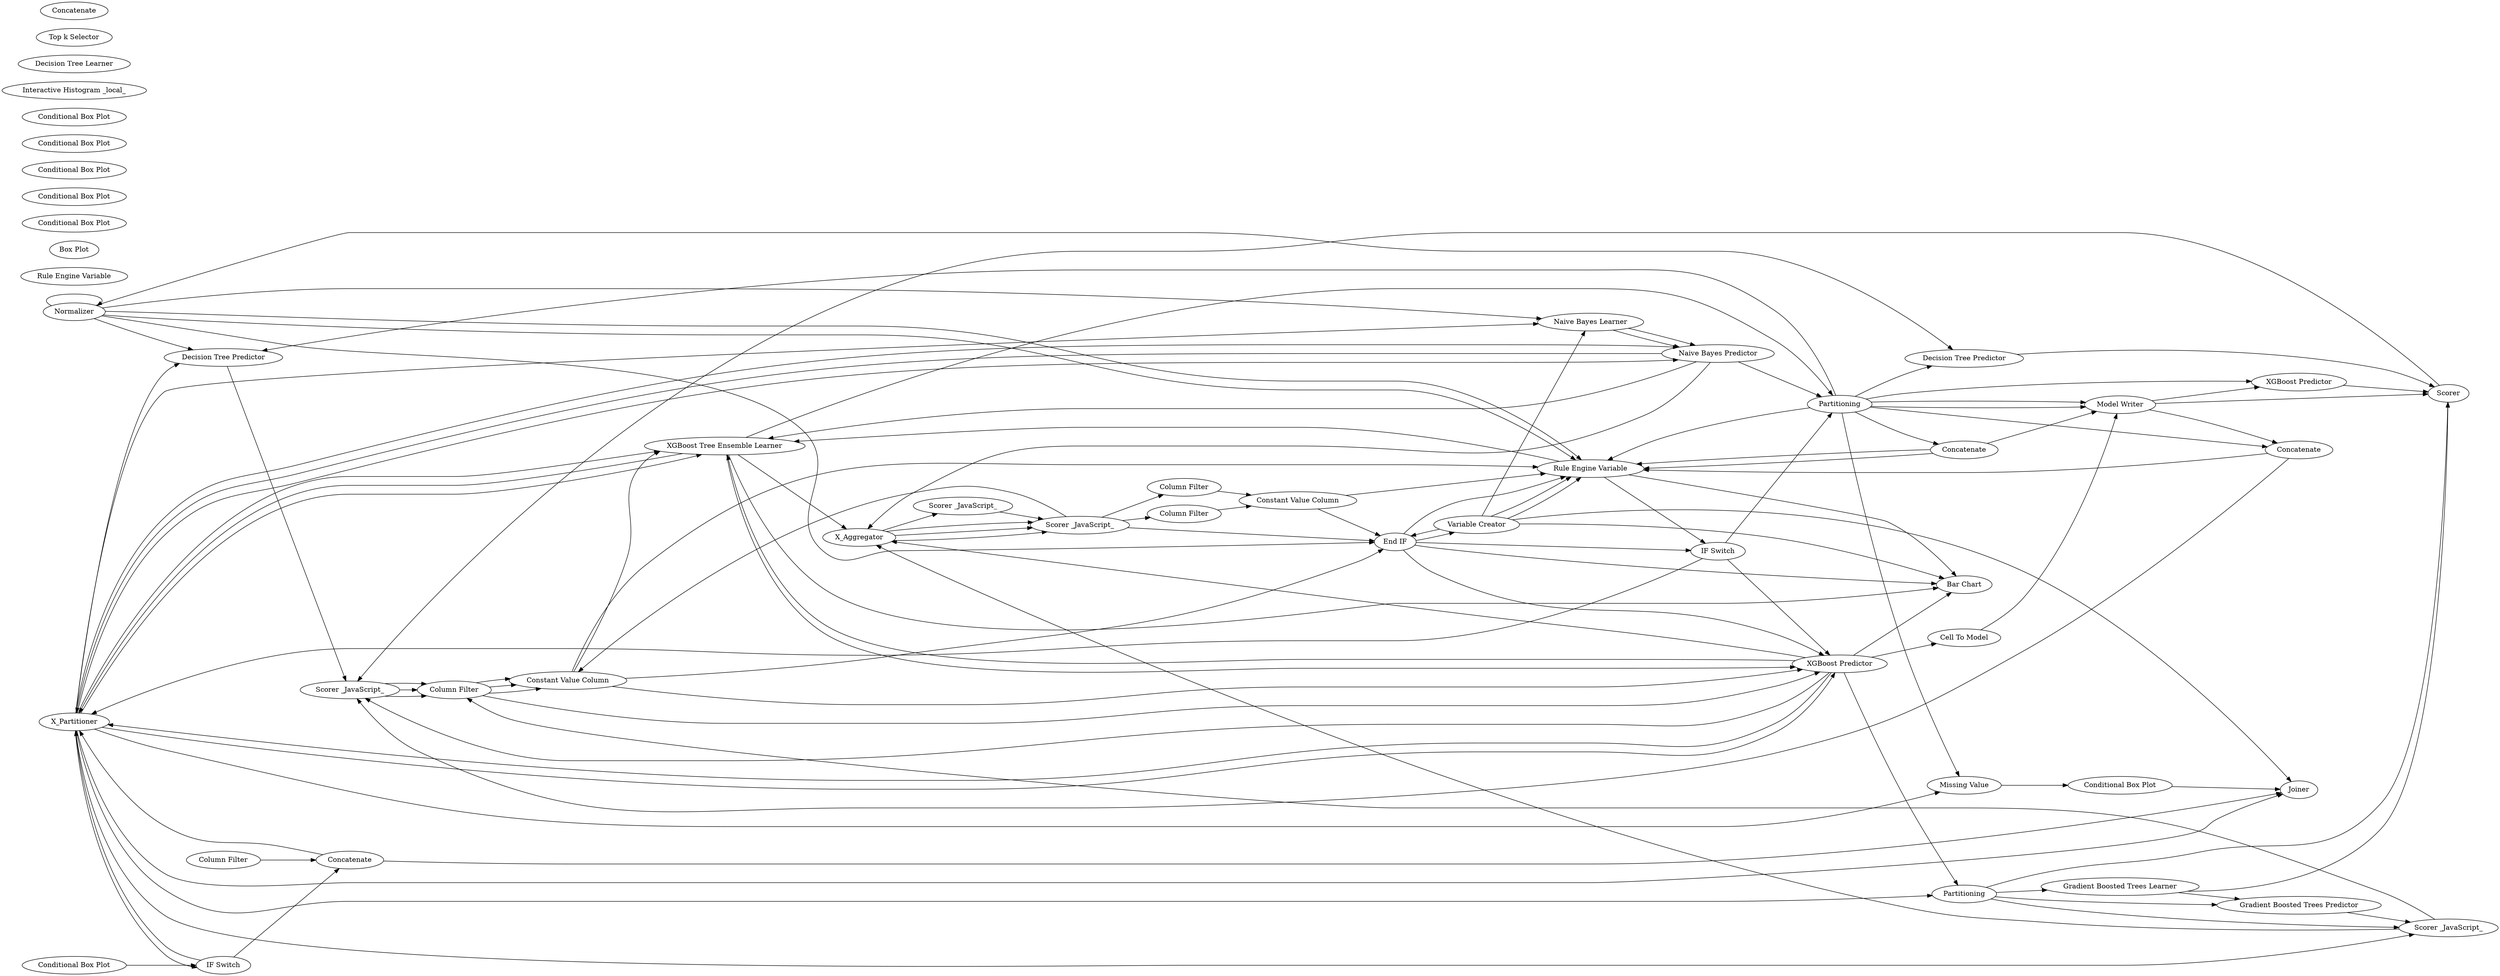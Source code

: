 digraph {
	18 [label="CSV Reader"]
	19 [label="CSV Reader"]
	10 [label="Column Filter"]
	15 [label="Column Filter"]
	17 [label="IF Switch"]
	18 [label="End IF"]
	19 [label=Concatenate]
	20 [label="Rule Engine Variable"]
	21 [label=Joiner]
	1 [label="Missing Value"]
	2 [label="Numeric Outliers"]
	3 [label=Normalizer]
	5 [label="Column Filter"]
	7 [label="Math Formula"]
	2 [label="Box Plot"]
	4 [label="Conditional Box Plot"]
	5 [label="Conditional Box Plot"]
	6 [label="Conditional Box Plot"]
	7 [label="Conditional Box Plot"]
	8 [label="Conditional Box Plot"]
	9 [label="Conditional Box Plot"]
	10 [label="Conditional Box Plot"]
	11 [label="Interactive Histogram _local_"]
	13 [label="Linear Correlation"]
	13 [label=X_Aggregator]
	18 [label=X_Partitioner]
	22 [label="Decision Tree Learner"]
	23 [label="Decision Tree Predictor"]
	25 [label="Decision Tree Predictor"]
	26 [label=Scorer]
	27 [label=Partitioning]
	705 [label="Column Filter"]
	706 [label="Constant Value Column"]
	758 [label="Scorer _JavaScript_"]
	759 [label="Decision Tree Predictor"]
	761 [label="Decision Tree Learner"]
	762 [label="Scorer _JavaScript_"]
	763 [label="Column Filter"]
	764 [label="Rule Engine Variable"]
	765 [label="IF Switch"]
	766 [label="End IF"]
	767 [label="Constant Value Column"]
	13 [label=X_Aggregator]
	18 [label=X_Partitioner]
	26 [label="Gradient Boosted Trees Predictor"]
	28 [label="Gradient Boosted Trees Learner"]
	29 [label="Gradient Boosted Trees Predictor"]
	705 [label="Column Filter"]
	706 [label="Constant Value Column"]
	758 [label=Scorer]
	759 [label="Scorer _JavaScript_"]
	761 [label=Partitioning]
	763 [label="Scorer _JavaScript_"]
	765 [label="Gradient Boosted Trees Learner"]
	766 [label="Gradient Boosted Trees Predictor"]
	767 [label="IF Switch"]
	768 [label="End IF"]
	769 [label="Rule Engine Variable"]
	771 [label="Constant Value Column"]
	773 [label="Column Filter"]
	13 [label=X_Aggregator]
	18 [label=X_Partitioner]
	26 [label=Scorer]
	27 [label=Partitioning]
	36 [label="Naive Bayes Learner"]
	37 [label="Naive Bayes Predictor"]
	39 [label="Naive Bayes Predictor"]
	705 [label="Column Filter"]
	706 [label="Constant Value Column"]
	758 [label="Scorer _JavaScript_"]
	763 [label="Scorer _JavaScript_"]
	764 [label="Naive Bayes Learner"]
	765 [label="Naive Bayes Predictor"]
	766 [label="IF Switch"]
	767 [label="End IF"]
	768 [label="Rule Engine Variable"]
	769 [label="Column Filter"]
	770 [label="Constant Value Column"]
	13 [label=X_Aggregator]
	18 [label=X_Partitioner]
	26 [label=Scorer]
	27 [label=Partitioning]
	39 [label="XGBoost Tree Ensemble Learner"]
	40 [label="XGBoost Predictor"]
	42 [label="XGBoost Predictor"]
	705 [label="Column Filter"]
	706 [label="Constant Value Column"]
	758 [label="Scorer _JavaScript_"]
	763 [label="Scorer _JavaScript_"]
	766 [label="XGBoost Tree Ensemble Learner"]
	767 [label="XGBoost Predictor"]
	768 [label="Rule Engine Variable"]
	769 [label="End IF"]
	770 [label="IF Switch"]
	771 [label="Constant Value Column"]
	772 [label="Column Filter"]
	36 [label=Concatenate]
	37 [label="Top k Selector"]
	38 [label="Cell To Model"]
	39 [label="Model Writer"]
	40 [label=Concatenate]
	41 [label=Concatenate]
	43 [label="Bar Chart"]
	44 [label=Sorter]
	44 [label="Variable Creator"]
	10 -> 17
	15 -> 19
	17 -> 19
	17 -> 18
	19 -> 18
	18 -> 17
	1 -> 5
	3 -> 3
	5 -> 21
	18 -> 21
	19 -> 21
	18 -> 1
	18 -> 23
	13 -> 762
	18 -> 761
	18 -> 759
	3 -> 23
	3 -> 25
	23 -> 758
	25 -> 26
	27 -> 1
	27 -> 23
	27 -> 25
	705 -> 767
	706 -> 766
	758 -> 705
	759 -> 13
	761 -> 759
	762 -> 763
	763 -> 706
	764 -> 765
	765 -> 18
	765 -> 27
	767 -> 766
	13 -> 763
	18 -> 765
	18 -> 766
	26 -> 758
	28 -> 29
	28 -> 26
	29 -> 759
	705 -> 706
	706 -> 768
	759 -> 705
	761 -> 28
	761 -> 29
	761 -> 26
	763 -> 773
	765 -> 766
	766 -> 13
	767 -> 18
	767 -> 761
	769 -> 767
	771 -> 768
	773 -> 771
	13 -> 763
	18 -> 764
	18 -> 765
	27 -> 36
	27 -> 768
	27 -> 39
	36 -> 768
	36 -> 39
	767 -> 758
	39 -> 26
	705 -> 706
	706 -> 767
	758 -> 705
	763 -> 769
	764 -> 765
	765 -> 13
	766 -> 18
	766 -> 27
	768 -> 766
	769 -> 770
	770 -> 767
	13 -> 763
	18 -> 766
	18 -> 767
	27 -> 39
	27 -> 40
	27 -> 42
	39 -> 42
	39 -> 40
	40 -> 758
	42 -> 26
	705 -> 706
	706 -> 769
	758 -> 705
	763 -> 772
	766 -> 767
	767 -> 13
	768 -> 770
	770 -> 18
	770 -> 27
	771 -> 769
	772 -> 771
	36 -> 768
	767 -> 38
	38 -> 39
	40 -> 768
	769 -> 768
	769 -> 44
	44 -> 43
	3 -> 764
	3 -> 768
	3 -> 769
	3 -> 768
	766 -> 43
	768 -> 43
	767 -> 43
	769 -> 43
	44 -> 21
	44 -> 764
	44 -> 768
	44 -> 769
	44 -> 768
	rankdir=LR
}
